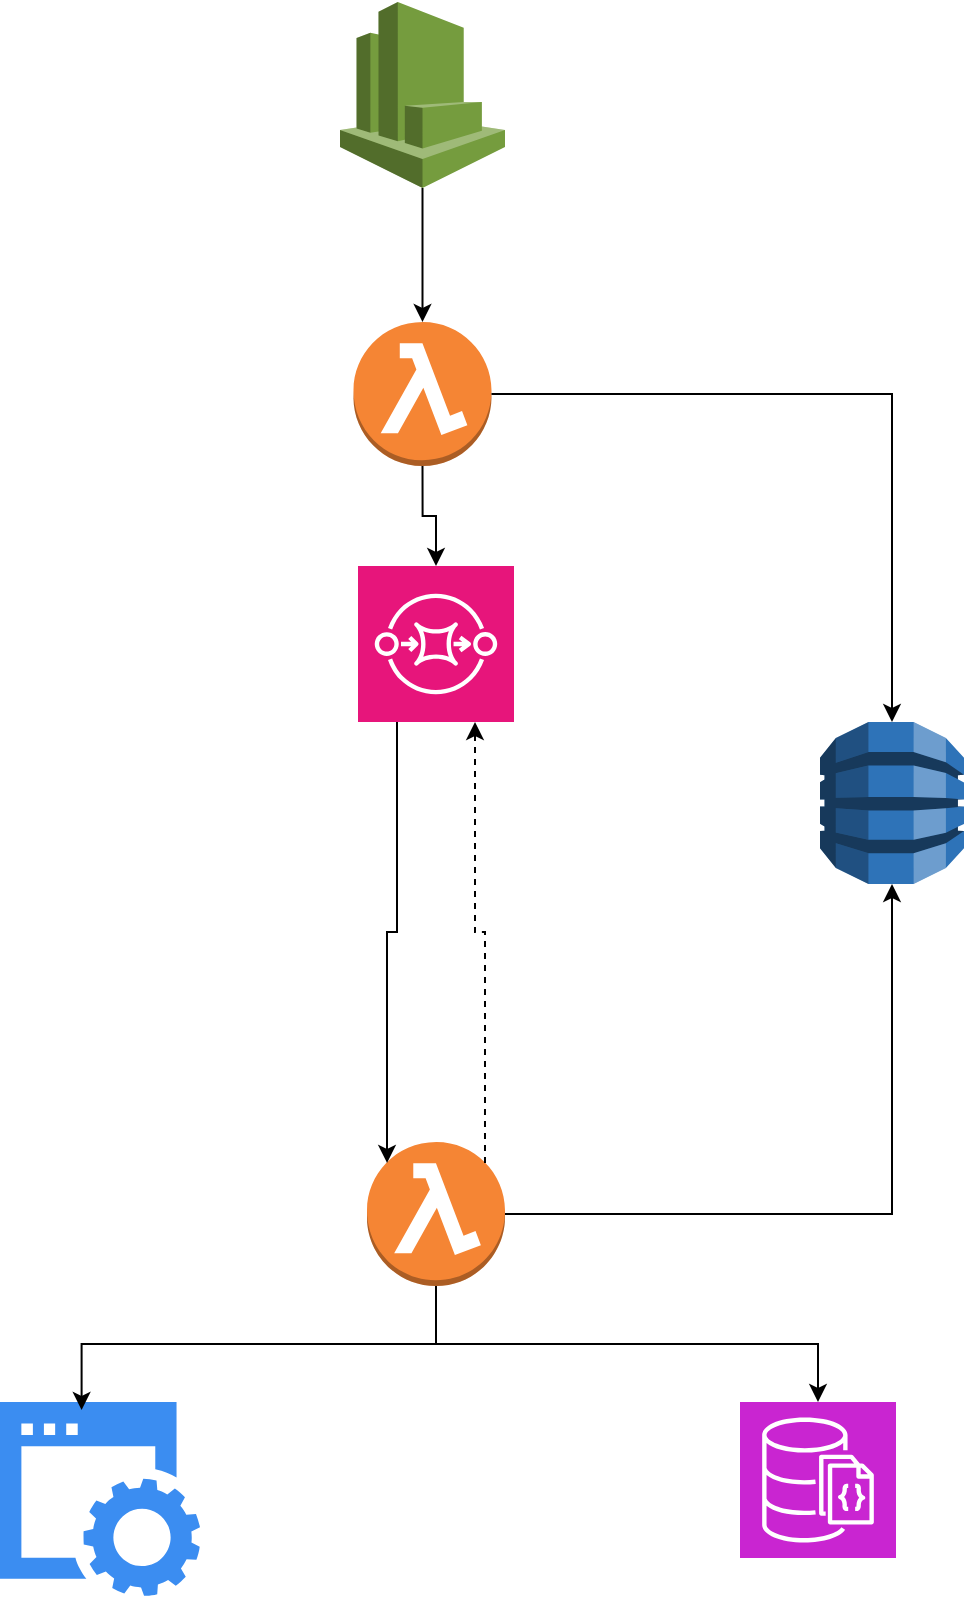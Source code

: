 <mxfile version="24.0.7" type="github">
  <diagram name="Página-1" id="kOJharQfXHAmoPpjCCFV">
    <mxGraphModel dx="1588" dy="828" grid="1" gridSize="10" guides="1" tooltips="1" connect="1" arrows="1" fold="1" page="1" pageScale="1" pageWidth="850" pageHeight="1100" math="0" shadow="0">
      <root>
        <mxCell id="0" />
        <mxCell id="1" parent="0" />
        <mxCell id="ubIBgANTC9cO37jIuT9o-9" style="edgeStyle=orthogonalEdgeStyle;rounded=0;orthogonalLoop=1;jettySize=auto;html=1;exitX=0.5;exitY=1;exitDx=0;exitDy=0;exitPerimeter=0;" edge="1" parent="1" source="ubIBgANTC9cO37jIuT9o-1" target="ubIBgANTC9cO37jIuT9o-2">
          <mxGeometry relative="1" as="geometry" />
        </mxCell>
        <mxCell id="ubIBgANTC9cO37jIuT9o-1" value="" style="outlineConnect=0;dashed=0;verticalLabelPosition=bottom;verticalAlign=top;align=center;html=1;shape=mxgraph.aws3.cloudwatch;fillColor=#759C3E;gradientColor=none;" vertex="1" parent="1">
          <mxGeometry x="360" y="30" width="82.5" height="93" as="geometry" />
        </mxCell>
        <mxCell id="ubIBgANTC9cO37jIuT9o-2" value="" style="outlineConnect=0;dashed=0;verticalLabelPosition=bottom;verticalAlign=top;align=center;html=1;shape=mxgraph.aws3.lambda_function;fillColor=#F58534;gradientColor=none;" vertex="1" parent="1">
          <mxGeometry x="366.75" y="190" width="69" height="72" as="geometry" />
        </mxCell>
        <mxCell id="ubIBgANTC9cO37jIuT9o-3" value="" style="outlineConnect=0;dashed=0;verticalLabelPosition=bottom;verticalAlign=top;align=center;html=1;shape=mxgraph.aws3.dynamo_db;fillColor=#2E73B8;gradientColor=none;" vertex="1" parent="1">
          <mxGeometry x="600" y="390" width="72" height="81" as="geometry" />
        </mxCell>
        <mxCell id="ubIBgANTC9cO37jIuT9o-4" value="" style="sketch=0;points=[[0,0,0],[0.25,0,0],[0.5,0,0],[0.75,0,0],[1,0,0],[0,1,0],[0.25,1,0],[0.5,1,0],[0.75,1,0],[1,1,0],[0,0.25,0],[0,0.5,0],[0,0.75,0],[1,0.25,0],[1,0.5,0],[1,0.75,0]];outlineConnect=0;fontColor=#232F3E;fillColor=#E7157B;strokeColor=#ffffff;dashed=0;verticalLabelPosition=bottom;verticalAlign=top;align=center;html=1;fontSize=12;fontStyle=0;aspect=fixed;shape=mxgraph.aws4.resourceIcon;resIcon=mxgraph.aws4.sqs;" vertex="1" parent="1">
          <mxGeometry x="369" y="312" width="78" height="78" as="geometry" />
        </mxCell>
        <mxCell id="ubIBgANTC9cO37jIuT9o-15" style="edgeStyle=orthogonalEdgeStyle;rounded=0;orthogonalLoop=1;jettySize=auto;html=1;exitX=0.5;exitY=1;exitDx=0;exitDy=0;exitPerimeter=0;" edge="1" parent="1" source="ubIBgANTC9cO37jIuT9o-5" target="ubIBgANTC9cO37jIuT9o-6">
          <mxGeometry relative="1" as="geometry" />
        </mxCell>
        <mxCell id="ubIBgANTC9cO37jIuT9o-5" value="" style="outlineConnect=0;dashed=0;verticalLabelPosition=bottom;verticalAlign=top;align=center;html=1;shape=mxgraph.aws3.lambda_function;fillColor=#F58534;gradientColor=none;" vertex="1" parent="1">
          <mxGeometry x="373.5" y="600" width="69" height="72" as="geometry" />
        </mxCell>
        <mxCell id="ubIBgANTC9cO37jIuT9o-6" value="" style="sketch=0;points=[[0,0,0],[0.25,0,0],[0.5,0,0],[0.75,0,0],[1,0,0],[0,1,0],[0.25,1,0],[0.5,1,0],[0.75,1,0],[1,1,0],[0,0.25,0],[0,0.5,0],[0,0.75,0],[1,0.25,0],[1,0.5,0],[1,0.75,0]];outlineConnect=0;fontColor=#232F3E;fillColor=#C925D1;strokeColor=#ffffff;dashed=0;verticalLabelPosition=bottom;verticalAlign=top;align=center;html=1;fontSize=12;fontStyle=0;aspect=fixed;shape=mxgraph.aws4.resourceIcon;resIcon=mxgraph.aws4.documentdb_with_mongodb_compatibility;" vertex="1" parent="1">
          <mxGeometry x="560" y="730" width="78" height="78" as="geometry" />
        </mxCell>
        <mxCell id="ubIBgANTC9cO37jIuT9o-8" value="" style="sketch=0;html=1;aspect=fixed;strokeColor=none;shadow=0;fillColor=#3B8DF1;verticalAlign=top;labelPosition=center;verticalLabelPosition=bottom;shape=mxgraph.gcp2.website" vertex="1" parent="1">
          <mxGeometry x="190" y="730" width="100" height="97" as="geometry" />
        </mxCell>
        <mxCell id="ubIBgANTC9cO37jIuT9o-11" style="edgeStyle=orthogonalEdgeStyle;rounded=0;orthogonalLoop=1;jettySize=auto;html=1;exitX=0.5;exitY=1;exitDx=0;exitDy=0;exitPerimeter=0;" edge="1" parent="1" source="ubIBgANTC9cO37jIuT9o-2" target="ubIBgANTC9cO37jIuT9o-4">
          <mxGeometry relative="1" as="geometry">
            <mxPoint x="401.255" y="318" as="targetPoint" />
          </mxGeometry>
        </mxCell>
        <mxCell id="ubIBgANTC9cO37jIuT9o-12" style="edgeStyle=orthogonalEdgeStyle;rounded=0;orthogonalLoop=1;jettySize=auto;html=1;exitX=1;exitY=0.5;exitDx=0;exitDy=0;exitPerimeter=0;entryX=0.5;entryY=0;entryDx=0;entryDy=0;entryPerimeter=0;" edge="1" parent="1" source="ubIBgANTC9cO37jIuT9o-2" target="ubIBgANTC9cO37jIuT9o-3">
          <mxGeometry relative="1" as="geometry">
            <mxPoint x="440.38" y="354" as="sourcePoint" />
          </mxGeometry>
        </mxCell>
        <mxCell id="ubIBgANTC9cO37jIuT9o-13" style="edgeStyle=orthogonalEdgeStyle;rounded=0;orthogonalLoop=1;jettySize=auto;html=1;exitX=1;exitY=0.5;exitDx=0;exitDy=0;exitPerimeter=0;entryX=0.5;entryY=1;entryDx=0;entryDy=0;entryPerimeter=0;" edge="1" parent="1" source="ubIBgANTC9cO37jIuT9o-5" target="ubIBgANTC9cO37jIuT9o-3">
          <mxGeometry relative="1" as="geometry" />
        </mxCell>
        <mxCell id="ubIBgANTC9cO37jIuT9o-14" style="edgeStyle=orthogonalEdgeStyle;rounded=0;orthogonalLoop=1;jettySize=auto;html=1;exitX=0.5;exitY=1;exitDx=0;exitDy=0;exitPerimeter=0;entryX=0.408;entryY=0.041;entryDx=0;entryDy=0;entryPerimeter=0;" edge="1" parent="1" source="ubIBgANTC9cO37jIuT9o-5" target="ubIBgANTC9cO37jIuT9o-8">
          <mxGeometry relative="1" as="geometry" />
        </mxCell>
        <mxCell id="ubIBgANTC9cO37jIuT9o-17" style="edgeStyle=orthogonalEdgeStyle;rounded=0;orthogonalLoop=1;jettySize=auto;html=1;exitX=0.25;exitY=1;exitDx=0;exitDy=0;exitPerimeter=0;entryX=0.145;entryY=0.145;entryDx=0;entryDy=0;entryPerimeter=0;" edge="1" parent="1" source="ubIBgANTC9cO37jIuT9o-4" target="ubIBgANTC9cO37jIuT9o-5">
          <mxGeometry relative="1" as="geometry" />
        </mxCell>
        <mxCell id="ubIBgANTC9cO37jIuT9o-20" style="edgeStyle=orthogonalEdgeStyle;rounded=0;orthogonalLoop=1;jettySize=auto;html=1;exitX=0.855;exitY=0.145;exitDx=0;exitDy=0;exitPerimeter=0;entryX=0.75;entryY=1;entryDx=0;entryDy=0;entryPerimeter=0;dashed=1;" edge="1" parent="1" source="ubIBgANTC9cO37jIuT9o-5" target="ubIBgANTC9cO37jIuT9o-4">
          <mxGeometry relative="1" as="geometry" />
        </mxCell>
      </root>
    </mxGraphModel>
  </diagram>
</mxfile>
